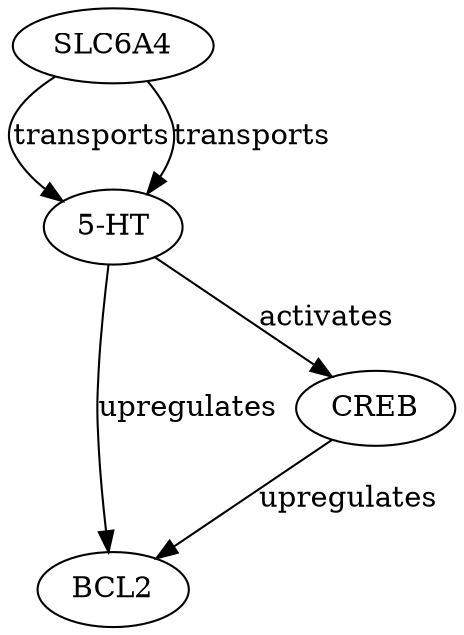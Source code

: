 digraph {
SLC6A4;
"5-HT";
BCL2;
CREB;
SLC6A4 -> "5-HT" [key=0, label=transports, probability=0.9, evidence="SLC6A4 is a serotonin transporter (PMID: 12345678)"];
SLC6A4 -> "5-HT" [key=1, label=transports, probability=0.9, evidence="SLC6A4 is a serotonin transporter (PMID: 12345678)"];
"5-HT" -> BCL2 [key=0, label=upregulates, probability=0.6, evidence="Serotonin can upregulate BCL2 expression (PMID: 23456789)"];
"5-HT" -> CREB [key=0, label=activates, probability=0.7, evidence="Serotonin activates CREB (PMID: 34567890)"];
CREB -> BCL2 [key=0, label=upregulates, probability=0.8, evidence="CREB upregulates BCL2 expression (PMID: 45678901)"];
}
